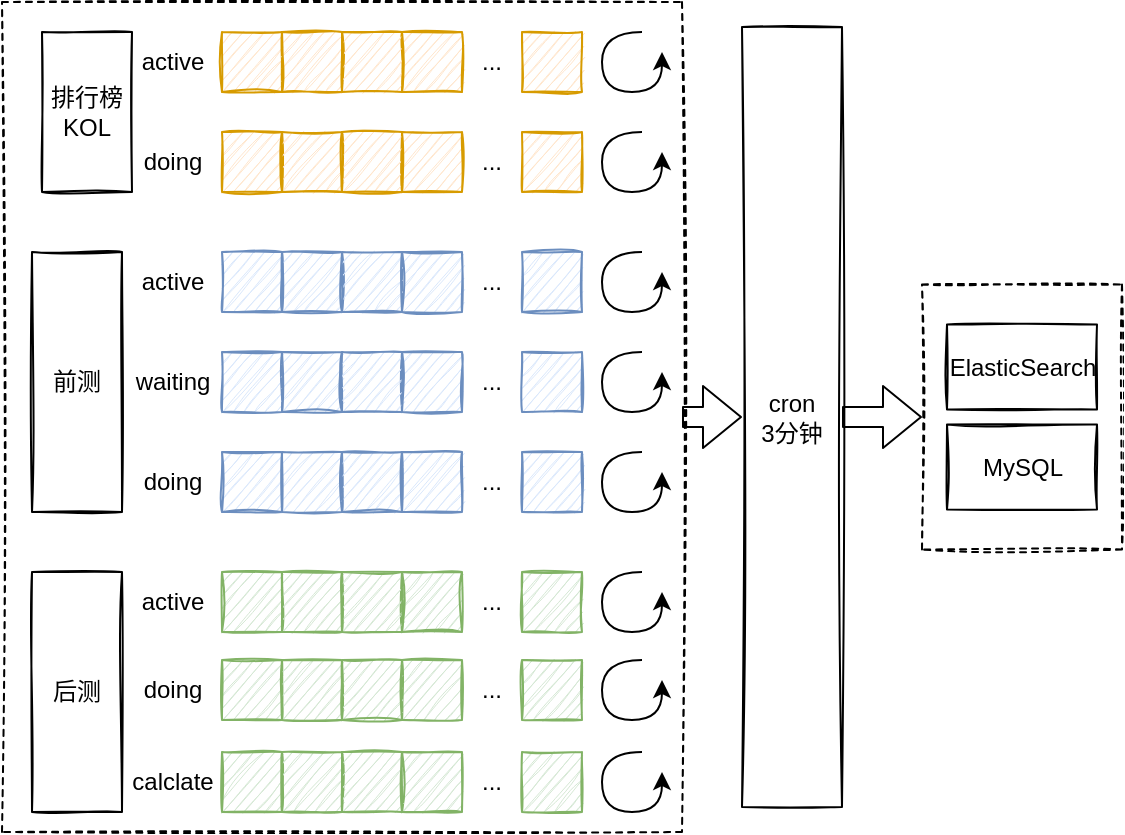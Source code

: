 <mxfile version="15.9.1" type="github">
  <diagram id="WP5HtbcuROSeyJWOQ-Aa" name="第 1 页">
    <mxGraphModel dx="946" dy="646" grid="1" gridSize="10" guides="1" tooltips="1" connect="1" arrows="1" fold="1" page="1" pageScale="1" pageWidth="1169" pageHeight="827" math="0" shadow="0">
      <root>
        <mxCell id="0" />
        <mxCell id="1" parent="0" />
        <mxCell id="VfmRdSo4ih5aXVGp20wE-47" value="" style="group" vertex="1" connectable="0" parent="1">
          <mxGeometry x="170" y="70" width="220" height="30" as="geometry" />
        </mxCell>
        <mxCell id="VfmRdSo4ih5aXVGp20wE-44" value="" style="group" vertex="1" connectable="0" parent="VfmRdSo4ih5aXVGp20wE-47">
          <mxGeometry width="180" height="30" as="geometry" />
        </mxCell>
        <mxCell id="VfmRdSo4ih5aXVGp20wE-36" value="" style="rounded=0;whiteSpace=wrap;html=1;sketch=1;fillColor=#ffe6cc;strokeColor=#d79b00;" vertex="1" parent="VfmRdSo4ih5aXVGp20wE-44">
          <mxGeometry width="30" height="30" as="geometry" />
        </mxCell>
        <mxCell id="VfmRdSo4ih5aXVGp20wE-39" value="" style="rounded=0;whiteSpace=wrap;html=1;sketch=1;fillColor=#ffe6cc;strokeColor=#d79b00;" vertex="1" parent="VfmRdSo4ih5aXVGp20wE-44">
          <mxGeometry x="30" width="30" height="30" as="geometry" />
        </mxCell>
        <mxCell id="VfmRdSo4ih5aXVGp20wE-40" value="" style="rounded=0;whiteSpace=wrap;html=1;sketch=1;fillColor=#ffe6cc;strokeColor=#d79b00;" vertex="1" parent="VfmRdSo4ih5aXVGp20wE-44">
          <mxGeometry x="90" width="30" height="30" as="geometry" />
        </mxCell>
        <mxCell id="VfmRdSo4ih5aXVGp20wE-41" value="" style="rounded=0;whiteSpace=wrap;html=1;sketch=1;fillColor=#ffe6cc;strokeColor=#d79b00;" vertex="1" parent="VfmRdSo4ih5aXVGp20wE-44">
          <mxGeometry x="60" width="30" height="30" as="geometry" />
        </mxCell>
        <mxCell id="VfmRdSo4ih5aXVGp20wE-42" value="..." style="rounded=0;whiteSpace=wrap;html=1;sketch=1;fillColor=none;strokeColor=none;" vertex="1" parent="VfmRdSo4ih5aXVGp20wE-44">
          <mxGeometry x="120" width="30" height="30" as="geometry" />
        </mxCell>
        <mxCell id="VfmRdSo4ih5aXVGp20wE-43" value="" style="rounded=0;whiteSpace=wrap;html=1;sketch=1;fillColor=#ffe6cc;strokeColor=#d79b00;" vertex="1" parent="VfmRdSo4ih5aXVGp20wE-44">
          <mxGeometry x="150" width="30" height="30" as="geometry" />
        </mxCell>
        <mxCell id="VfmRdSo4ih5aXVGp20wE-46" value="" style="endArrow=classic;html=1;edgeStyle=orthogonalEdgeStyle;curved=1;" edge="1" parent="VfmRdSo4ih5aXVGp20wE-47">
          <mxGeometry width="50" height="50" relative="1" as="geometry">
            <mxPoint x="210" as="sourcePoint" />
            <mxPoint x="220" y="10" as="targetPoint" />
            <Array as="points">
              <mxPoint x="190" />
              <mxPoint x="190" y="30" />
              <mxPoint x="220" y="30" />
            </Array>
          </mxGeometry>
        </mxCell>
        <mxCell id="VfmRdSo4ih5aXVGp20wE-48" value="" style="group" vertex="1" connectable="0" parent="1">
          <mxGeometry x="170" y="120" width="220" height="30" as="geometry" />
        </mxCell>
        <mxCell id="VfmRdSo4ih5aXVGp20wE-49" value="" style="group" vertex="1" connectable="0" parent="VfmRdSo4ih5aXVGp20wE-48">
          <mxGeometry width="180" height="30" as="geometry" />
        </mxCell>
        <mxCell id="VfmRdSo4ih5aXVGp20wE-50" value="" style="rounded=0;whiteSpace=wrap;html=1;sketch=1;fillColor=#ffe6cc;strokeColor=#d79b00;" vertex="1" parent="VfmRdSo4ih5aXVGp20wE-49">
          <mxGeometry width="30" height="30" as="geometry" />
        </mxCell>
        <mxCell id="VfmRdSo4ih5aXVGp20wE-51" value="" style="rounded=0;whiteSpace=wrap;html=1;sketch=1;fillColor=#ffe6cc;strokeColor=#d79b00;" vertex="1" parent="VfmRdSo4ih5aXVGp20wE-49">
          <mxGeometry x="30" width="30" height="30" as="geometry" />
        </mxCell>
        <mxCell id="VfmRdSo4ih5aXVGp20wE-52" value="" style="rounded=0;whiteSpace=wrap;html=1;sketch=1;fillColor=#ffe6cc;strokeColor=#d79b00;" vertex="1" parent="VfmRdSo4ih5aXVGp20wE-49">
          <mxGeometry x="90" width="30" height="30" as="geometry" />
        </mxCell>
        <mxCell id="VfmRdSo4ih5aXVGp20wE-53" value="" style="rounded=0;whiteSpace=wrap;html=1;sketch=1;fillColor=#ffe6cc;strokeColor=#d79b00;" vertex="1" parent="VfmRdSo4ih5aXVGp20wE-49">
          <mxGeometry x="60" width="30" height="30" as="geometry" />
        </mxCell>
        <mxCell id="VfmRdSo4ih5aXVGp20wE-54" value="..." style="rounded=0;whiteSpace=wrap;html=1;sketch=1;fillColor=none;strokeColor=none;" vertex="1" parent="VfmRdSo4ih5aXVGp20wE-49">
          <mxGeometry x="120" width="30" height="30" as="geometry" />
        </mxCell>
        <mxCell id="VfmRdSo4ih5aXVGp20wE-55" value="" style="rounded=0;whiteSpace=wrap;html=1;sketch=1;fillColor=#ffe6cc;strokeColor=#d79b00;" vertex="1" parent="VfmRdSo4ih5aXVGp20wE-49">
          <mxGeometry x="150" width="30" height="30" as="geometry" />
        </mxCell>
        <mxCell id="VfmRdSo4ih5aXVGp20wE-56" value="" style="endArrow=classic;html=1;edgeStyle=orthogonalEdgeStyle;curved=1;" edge="1" parent="VfmRdSo4ih5aXVGp20wE-48">
          <mxGeometry width="50" height="50" relative="1" as="geometry">
            <mxPoint x="210" as="sourcePoint" />
            <mxPoint x="220" y="10" as="targetPoint" />
            <Array as="points">
              <mxPoint x="190" />
              <mxPoint x="190" y="30" />
              <mxPoint x="220" y="30" />
            </Array>
          </mxGeometry>
        </mxCell>
        <mxCell id="VfmRdSo4ih5aXVGp20wE-57" value="active" style="text;html=1;align=center;verticalAlign=middle;resizable=0;points=[];autosize=1;strokeColor=none;fillColor=none;" vertex="1" parent="1">
          <mxGeometry x="120" y="75" width="50" height="20" as="geometry" />
        </mxCell>
        <mxCell id="VfmRdSo4ih5aXVGp20wE-58" value="doing" style="text;html=1;align=center;verticalAlign=middle;resizable=0;points=[];autosize=1;strokeColor=none;fillColor=none;" vertex="1" parent="1">
          <mxGeometry x="125" y="125" width="40" height="20" as="geometry" />
        </mxCell>
        <mxCell id="VfmRdSo4ih5aXVGp20wE-59" value="排行榜KOL" style="rounded=0;whiteSpace=wrap;html=1;sketch=1;fillColor=none;" vertex="1" parent="1">
          <mxGeometry x="80" y="70" width="45" height="80" as="geometry" />
        </mxCell>
        <mxCell id="VfmRdSo4ih5aXVGp20wE-61" value="" style="group" vertex="1" connectable="0" parent="1">
          <mxGeometry x="170" y="180" width="180" height="30" as="geometry" />
        </mxCell>
        <mxCell id="VfmRdSo4ih5aXVGp20wE-62" value="" style="rounded=0;whiteSpace=wrap;html=1;sketch=1;fillColor=#dae8fc;strokeColor=#6c8ebf;" vertex="1" parent="VfmRdSo4ih5aXVGp20wE-61">
          <mxGeometry width="30" height="30" as="geometry" />
        </mxCell>
        <mxCell id="VfmRdSo4ih5aXVGp20wE-63" value="" style="rounded=0;whiteSpace=wrap;html=1;sketch=1;fillColor=#dae8fc;strokeColor=#6c8ebf;" vertex="1" parent="VfmRdSo4ih5aXVGp20wE-61">
          <mxGeometry x="30" width="30" height="30" as="geometry" />
        </mxCell>
        <mxCell id="VfmRdSo4ih5aXVGp20wE-64" value="" style="rounded=0;whiteSpace=wrap;html=1;sketch=1;fillColor=#dae8fc;strokeColor=#6c8ebf;" vertex="1" parent="VfmRdSo4ih5aXVGp20wE-61">
          <mxGeometry x="90" width="30" height="30" as="geometry" />
        </mxCell>
        <mxCell id="VfmRdSo4ih5aXVGp20wE-65" value="" style="rounded=0;whiteSpace=wrap;html=1;sketch=1;fillColor=#dae8fc;strokeColor=#6c8ebf;" vertex="1" parent="VfmRdSo4ih5aXVGp20wE-61">
          <mxGeometry x="60" width="30" height="30" as="geometry" />
        </mxCell>
        <mxCell id="VfmRdSo4ih5aXVGp20wE-66" value="..." style="rounded=0;whiteSpace=wrap;html=1;sketch=1;fillColor=none;strokeColor=none;" vertex="1" parent="VfmRdSo4ih5aXVGp20wE-61">
          <mxGeometry x="120" width="30" height="30" as="geometry" />
        </mxCell>
        <mxCell id="VfmRdSo4ih5aXVGp20wE-67" value="" style="rounded=0;whiteSpace=wrap;html=1;sketch=1;fillColor=#dae8fc;strokeColor=#6c8ebf;" vertex="1" parent="VfmRdSo4ih5aXVGp20wE-61">
          <mxGeometry x="150" width="30" height="30" as="geometry" />
        </mxCell>
        <mxCell id="VfmRdSo4ih5aXVGp20wE-68" value="" style="endArrow=classic;html=1;edgeStyle=orthogonalEdgeStyle;curved=1;" edge="1" parent="1">
          <mxGeometry width="50" height="50" relative="1" as="geometry">
            <mxPoint x="380" y="180" as="sourcePoint" />
            <mxPoint x="390" y="190" as="targetPoint" />
            <Array as="points">
              <mxPoint x="360" y="180" />
              <mxPoint x="360" y="210" />
              <mxPoint x="390" y="210" />
            </Array>
          </mxGeometry>
        </mxCell>
        <mxCell id="VfmRdSo4ih5aXVGp20wE-70" value="" style="group" vertex="1" connectable="0" parent="1">
          <mxGeometry x="170" y="230" width="180" height="30" as="geometry" />
        </mxCell>
        <mxCell id="VfmRdSo4ih5aXVGp20wE-71" value="" style="rounded=0;whiteSpace=wrap;html=1;sketch=1;fillColor=#dae8fc;strokeColor=#6c8ebf;" vertex="1" parent="VfmRdSo4ih5aXVGp20wE-70">
          <mxGeometry width="30" height="30" as="geometry" />
        </mxCell>
        <mxCell id="VfmRdSo4ih5aXVGp20wE-72" value="" style="rounded=0;whiteSpace=wrap;html=1;sketch=1;fillColor=#dae8fc;strokeColor=#6c8ebf;" vertex="1" parent="VfmRdSo4ih5aXVGp20wE-70">
          <mxGeometry x="30" width="30" height="30" as="geometry" />
        </mxCell>
        <mxCell id="VfmRdSo4ih5aXVGp20wE-73" value="" style="rounded=0;whiteSpace=wrap;html=1;sketch=1;fillColor=#dae8fc;strokeColor=#6c8ebf;" vertex="1" parent="VfmRdSo4ih5aXVGp20wE-70">
          <mxGeometry x="90" width="30" height="30" as="geometry" />
        </mxCell>
        <mxCell id="VfmRdSo4ih5aXVGp20wE-74" value="" style="rounded=0;whiteSpace=wrap;html=1;sketch=1;fillColor=#dae8fc;strokeColor=#6c8ebf;" vertex="1" parent="VfmRdSo4ih5aXVGp20wE-70">
          <mxGeometry x="60" width="30" height="30" as="geometry" />
        </mxCell>
        <mxCell id="VfmRdSo4ih5aXVGp20wE-75" value="..." style="rounded=0;whiteSpace=wrap;html=1;sketch=1;fillColor=none;strokeColor=none;" vertex="1" parent="VfmRdSo4ih5aXVGp20wE-70">
          <mxGeometry x="120" width="30" height="30" as="geometry" />
        </mxCell>
        <mxCell id="VfmRdSo4ih5aXVGp20wE-76" value="" style="rounded=0;whiteSpace=wrap;html=1;sketch=1;fillColor=#dae8fc;strokeColor=#6c8ebf;" vertex="1" parent="VfmRdSo4ih5aXVGp20wE-70">
          <mxGeometry x="150" width="30" height="30" as="geometry" />
        </mxCell>
        <mxCell id="VfmRdSo4ih5aXVGp20wE-77" value="" style="endArrow=classic;html=1;edgeStyle=orthogonalEdgeStyle;curved=1;" edge="1" parent="1">
          <mxGeometry width="50" height="50" relative="1" as="geometry">
            <mxPoint x="380" y="230" as="sourcePoint" />
            <mxPoint x="390" y="240" as="targetPoint" />
            <Array as="points">
              <mxPoint x="360" y="230" />
              <mxPoint x="360" y="260" />
              <mxPoint x="390" y="260" />
            </Array>
          </mxGeometry>
        </mxCell>
        <mxCell id="VfmRdSo4ih5aXVGp20wE-79" value="" style="group" vertex="1" connectable="0" parent="1">
          <mxGeometry x="170" y="280" width="180" height="30" as="geometry" />
        </mxCell>
        <mxCell id="VfmRdSo4ih5aXVGp20wE-80" value="" style="rounded=0;whiteSpace=wrap;html=1;sketch=1;fillColor=#dae8fc;strokeColor=#6c8ebf;" vertex="1" parent="VfmRdSo4ih5aXVGp20wE-79">
          <mxGeometry width="30" height="30" as="geometry" />
        </mxCell>
        <mxCell id="VfmRdSo4ih5aXVGp20wE-81" value="" style="rounded=0;whiteSpace=wrap;html=1;sketch=1;fillColor=#dae8fc;strokeColor=#6c8ebf;" vertex="1" parent="VfmRdSo4ih5aXVGp20wE-79">
          <mxGeometry x="30" width="30" height="30" as="geometry" />
        </mxCell>
        <mxCell id="VfmRdSo4ih5aXVGp20wE-82" value="" style="rounded=0;whiteSpace=wrap;html=1;sketch=1;fillColor=#dae8fc;strokeColor=#6c8ebf;" vertex="1" parent="VfmRdSo4ih5aXVGp20wE-79">
          <mxGeometry x="90" width="30" height="30" as="geometry" />
        </mxCell>
        <mxCell id="VfmRdSo4ih5aXVGp20wE-83" value="" style="rounded=0;whiteSpace=wrap;html=1;sketch=1;fillColor=#dae8fc;strokeColor=#6c8ebf;" vertex="1" parent="VfmRdSo4ih5aXVGp20wE-79">
          <mxGeometry x="60" width="30" height="30" as="geometry" />
        </mxCell>
        <mxCell id="VfmRdSo4ih5aXVGp20wE-84" value="..." style="rounded=0;whiteSpace=wrap;html=1;sketch=1;fillColor=none;strokeColor=none;" vertex="1" parent="VfmRdSo4ih5aXVGp20wE-79">
          <mxGeometry x="120" width="30" height="30" as="geometry" />
        </mxCell>
        <mxCell id="VfmRdSo4ih5aXVGp20wE-85" value="" style="rounded=0;whiteSpace=wrap;html=1;sketch=1;fillColor=#dae8fc;strokeColor=#6c8ebf;" vertex="1" parent="VfmRdSo4ih5aXVGp20wE-79">
          <mxGeometry x="150" width="30" height="30" as="geometry" />
        </mxCell>
        <mxCell id="VfmRdSo4ih5aXVGp20wE-86" value="" style="endArrow=classic;html=1;edgeStyle=orthogonalEdgeStyle;curved=1;" edge="1" parent="1">
          <mxGeometry width="50" height="50" relative="1" as="geometry">
            <mxPoint x="380" y="280" as="sourcePoint" />
            <mxPoint x="390" y="290" as="targetPoint" />
            <Array as="points">
              <mxPoint x="360" y="280" />
              <mxPoint x="360" y="310" />
              <mxPoint x="390" y="310" />
            </Array>
          </mxGeometry>
        </mxCell>
        <mxCell id="VfmRdSo4ih5aXVGp20wE-87" value="active" style="text;html=1;align=center;verticalAlign=middle;resizable=0;points=[];autosize=1;strokeColor=none;fillColor=none;" vertex="1" parent="1">
          <mxGeometry x="120" y="185" width="50" height="20" as="geometry" />
        </mxCell>
        <mxCell id="VfmRdSo4ih5aXVGp20wE-88" value="doing" style="text;html=1;align=center;verticalAlign=middle;resizable=0;points=[];autosize=1;strokeColor=none;fillColor=none;" vertex="1" parent="1">
          <mxGeometry x="125" y="285" width="40" height="20" as="geometry" />
        </mxCell>
        <mxCell id="VfmRdSo4ih5aXVGp20wE-89" value="waiting" style="text;html=1;align=center;verticalAlign=middle;resizable=0;points=[];autosize=1;strokeColor=none;fillColor=none;" vertex="1" parent="1">
          <mxGeometry x="120" y="235" width="50" height="20" as="geometry" />
        </mxCell>
        <mxCell id="VfmRdSo4ih5aXVGp20wE-90" value="前测" style="rounded=0;whiteSpace=wrap;html=1;sketch=1;fillColor=none;" vertex="1" parent="1">
          <mxGeometry x="75" y="180" width="45" height="130" as="geometry" />
        </mxCell>
        <mxCell id="VfmRdSo4ih5aXVGp20wE-91" value="" style="group" vertex="1" connectable="0" parent="1">
          <mxGeometry x="170" y="340" width="180" height="30" as="geometry" />
        </mxCell>
        <mxCell id="VfmRdSo4ih5aXVGp20wE-92" value="" style="rounded=0;whiteSpace=wrap;html=1;sketch=1;fillColor=#d5e8d4;strokeColor=#82b366;" vertex="1" parent="VfmRdSo4ih5aXVGp20wE-91">
          <mxGeometry width="30" height="30" as="geometry" />
        </mxCell>
        <mxCell id="VfmRdSo4ih5aXVGp20wE-93" value="" style="rounded=0;whiteSpace=wrap;html=1;sketch=1;fillColor=#d5e8d4;strokeColor=#82b366;" vertex="1" parent="VfmRdSo4ih5aXVGp20wE-91">
          <mxGeometry x="30" width="30" height="30" as="geometry" />
        </mxCell>
        <mxCell id="VfmRdSo4ih5aXVGp20wE-94" value="" style="rounded=0;whiteSpace=wrap;html=1;sketch=1;fillColor=#d5e8d4;strokeColor=#82b366;" vertex="1" parent="VfmRdSo4ih5aXVGp20wE-91">
          <mxGeometry x="90" width="30" height="30" as="geometry" />
        </mxCell>
        <mxCell id="VfmRdSo4ih5aXVGp20wE-95" value="" style="rounded=0;whiteSpace=wrap;html=1;sketch=1;fillColor=#d5e8d4;strokeColor=#82b366;" vertex="1" parent="VfmRdSo4ih5aXVGp20wE-91">
          <mxGeometry x="60" width="30" height="30" as="geometry" />
        </mxCell>
        <mxCell id="VfmRdSo4ih5aXVGp20wE-96" value="..." style="rounded=0;whiteSpace=wrap;html=1;sketch=1;fillColor=none;strokeColor=none;" vertex="1" parent="VfmRdSo4ih5aXVGp20wE-91">
          <mxGeometry x="120" width="30" height="30" as="geometry" />
        </mxCell>
        <mxCell id="VfmRdSo4ih5aXVGp20wE-97" value="" style="rounded=0;whiteSpace=wrap;html=1;sketch=1;fillColor=#d5e8d4;strokeColor=#82b366;" vertex="1" parent="VfmRdSo4ih5aXVGp20wE-91">
          <mxGeometry x="150" width="30" height="30" as="geometry" />
        </mxCell>
        <mxCell id="VfmRdSo4ih5aXVGp20wE-98" value="" style="endArrow=classic;html=1;edgeStyle=orthogonalEdgeStyle;curved=1;" edge="1" parent="1">
          <mxGeometry width="50" height="50" relative="1" as="geometry">
            <mxPoint x="380" y="340" as="sourcePoint" />
            <mxPoint x="390" y="350" as="targetPoint" />
            <Array as="points">
              <mxPoint x="360" y="340" />
              <mxPoint x="360" y="370" />
              <mxPoint x="390" y="370" />
            </Array>
          </mxGeometry>
        </mxCell>
        <mxCell id="VfmRdSo4ih5aXVGp20wE-99" value="" style="group" vertex="1" connectable="0" parent="1">
          <mxGeometry x="170" y="384" width="180" height="30" as="geometry" />
        </mxCell>
        <mxCell id="VfmRdSo4ih5aXVGp20wE-100" value="" style="rounded=0;whiteSpace=wrap;html=1;sketch=1;fillColor=#d5e8d4;strokeColor=#82b366;" vertex="1" parent="VfmRdSo4ih5aXVGp20wE-99">
          <mxGeometry width="30" height="30" as="geometry" />
        </mxCell>
        <mxCell id="VfmRdSo4ih5aXVGp20wE-101" value="" style="rounded=0;whiteSpace=wrap;html=1;sketch=1;fillColor=#d5e8d4;strokeColor=#82b366;" vertex="1" parent="VfmRdSo4ih5aXVGp20wE-99">
          <mxGeometry x="30" width="30" height="30" as="geometry" />
        </mxCell>
        <mxCell id="VfmRdSo4ih5aXVGp20wE-102" value="" style="rounded=0;whiteSpace=wrap;html=1;sketch=1;fillColor=#d5e8d4;strokeColor=#82b366;" vertex="1" parent="VfmRdSo4ih5aXVGp20wE-99">
          <mxGeometry x="90" width="30" height="30" as="geometry" />
        </mxCell>
        <mxCell id="VfmRdSo4ih5aXVGp20wE-103" value="" style="rounded=0;whiteSpace=wrap;html=1;sketch=1;fillColor=#d5e8d4;strokeColor=#82b366;" vertex="1" parent="VfmRdSo4ih5aXVGp20wE-99">
          <mxGeometry x="60" width="30" height="30" as="geometry" />
        </mxCell>
        <mxCell id="VfmRdSo4ih5aXVGp20wE-104" value="..." style="rounded=0;whiteSpace=wrap;html=1;sketch=1;fillColor=none;strokeColor=none;" vertex="1" parent="VfmRdSo4ih5aXVGp20wE-99">
          <mxGeometry x="120" width="30" height="30" as="geometry" />
        </mxCell>
        <mxCell id="VfmRdSo4ih5aXVGp20wE-105" value="" style="rounded=0;whiteSpace=wrap;html=1;sketch=1;fillColor=#d5e8d4;strokeColor=#82b366;" vertex="1" parent="VfmRdSo4ih5aXVGp20wE-99">
          <mxGeometry x="150" width="30" height="30" as="geometry" />
        </mxCell>
        <mxCell id="VfmRdSo4ih5aXVGp20wE-106" value="" style="endArrow=classic;html=1;edgeStyle=orthogonalEdgeStyle;curved=1;" edge="1" parent="1">
          <mxGeometry width="50" height="50" relative="1" as="geometry">
            <mxPoint x="380" y="384" as="sourcePoint" />
            <mxPoint x="390" y="394" as="targetPoint" />
            <Array as="points">
              <mxPoint x="360" y="384" />
              <mxPoint x="360" y="414" />
              <mxPoint x="390" y="414" />
            </Array>
          </mxGeometry>
        </mxCell>
        <mxCell id="VfmRdSo4ih5aXVGp20wE-107" value="" style="group" vertex="1" connectable="0" parent="1">
          <mxGeometry x="170" y="430" width="180" height="30" as="geometry" />
        </mxCell>
        <mxCell id="VfmRdSo4ih5aXVGp20wE-108" value="" style="rounded=0;whiteSpace=wrap;html=1;sketch=1;fillColor=#d5e8d4;strokeColor=#82b366;" vertex="1" parent="VfmRdSo4ih5aXVGp20wE-107">
          <mxGeometry width="30" height="30" as="geometry" />
        </mxCell>
        <mxCell id="VfmRdSo4ih5aXVGp20wE-109" value="" style="rounded=0;whiteSpace=wrap;html=1;sketch=1;fillColor=#d5e8d4;strokeColor=#82b366;" vertex="1" parent="VfmRdSo4ih5aXVGp20wE-107">
          <mxGeometry x="30" width="30" height="30" as="geometry" />
        </mxCell>
        <mxCell id="VfmRdSo4ih5aXVGp20wE-110" value="" style="rounded=0;whiteSpace=wrap;html=1;sketch=1;fillColor=#d5e8d4;strokeColor=#82b366;" vertex="1" parent="VfmRdSo4ih5aXVGp20wE-107">
          <mxGeometry x="90" width="30" height="30" as="geometry" />
        </mxCell>
        <mxCell id="VfmRdSo4ih5aXVGp20wE-111" value="" style="rounded=0;whiteSpace=wrap;html=1;sketch=1;fillColor=#d5e8d4;strokeColor=#82b366;" vertex="1" parent="VfmRdSo4ih5aXVGp20wE-107">
          <mxGeometry x="60" width="30" height="30" as="geometry" />
        </mxCell>
        <mxCell id="VfmRdSo4ih5aXVGp20wE-112" value="..." style="rounded=0;whiteSpace=wrap;html=1;sketch=1;fillColor=none;strokeColor=none;" vertex="1" parent="VfmRdSo4ih5aXVGp20wE-107">
          <mxGeometry x="120" width="30" height="30" as="geometry" />
        </mxCell>
        <mxCell id="VfmRdSo4ih5aXVGp20wE-113" value="" style="rounded=0;whiteSpace=wrap;html=1;sketch=1;fillColor=#d5e8d4;strokeColor=#82b366;" vertex="1" parent="VfmRdSo4ih5aXVGp20wE-107">
          <mxGeometry x="150" width="30" height="30" as="geometry" />
        </mxCell>
        <mxCell id="VfmRdSo4ih5aXVGp20wE-114" value="" style="endArrow=classic;html=1;edgeStyle=orthogonalEdgeStyle;curved=1;" edge="1" parent="1">
          <mxGeometry width="50" height="50" relative="1" as="geometry">
            <mxPoint x="380" y="430" as="sourcePoint" />
            <mxPoint x="390" y="440" as="targetPoint" />
            <Array as="points">
              <mxPoint x="360" y="430" />
              <mxPoint x="360" y="460" />
              <mxPoint x="390" y="460" />
            </Array>
          </mxGeometry>
        </mxCell>
        <mxCell id="VfmRdSo4ih5aXVGp20wE-115" value="active" style="text;html=1;align=center;verticalAlign=middle;resizable=0;points=[];autosize=1;strokeColor=none;fillColor=none;" vertex="1" parent="1">
          <mxGeometry x="120" y="345" width="50" height="20" as="geometry" />
        </mxCell>
        <mxCell id="VfmRdSo4ih5aXVGp20wE-116" value="doing" style="text;html=1;align=center;verticalAlign=middle;resizable=0;points=[];autosize=1;strokeColor=none;fillColor=none;" vertex="1" parent="1">
          <mxGeometry x="125" y="389" width="40" height="20" as="geometry" />
        </mxCell>
        <mxCell id="VfmRdSo4ih5aXVGp20wE-117" value="calclate" style="text;html=1;align=center;verticalAlign=middle;resizable=0;points=[];autosize=1;strokeColor=none;fillColor=none;" vertex="1" parent="1">
          <mxGeometry x="115" y="435" width="60" height="20" as="geometry" />
        </mxCell>
        <mxCell id="VfmRdSo4ih5aXVGp20wE-118" value="后测" style="rounded=0;whiteSpace=wrap;html=1;sketch=1;fillColor=none;" vertex="1" parent="1">
          <mxGeometry x="75" y="340" width="45" height="120" as="geometry" />
        </mxCell>
        <mxCell id="VfmRdSo4ih5aXVGp20wE-122" style="edgeStyle=orthogonalEdgeStyle;shape=flexArrow;curved=1;orthogonalLoop=1;jettySize=auto;html=1;exitX=1;exitY=0.5;exitDx=0;exitDy=0;strokeColor=default;entryX=0;entryY=0.5;entryDx=0;entryDy=0;" edge="1" parent="1" source="VfmRdSo4ih5aXVGp20wE-119" target="VfmRdSo4ih5aXVGp20wE-123">
          <mxGeometry relative="1" as="geometry">
            <mxPoint x="520" y="263" as="targetPoint" />
          </mxGeometry>
        </mxCell>
        <mxCell id="VfmRdSo4ih5aXVGp20wE-119" value="cron&lt;br&gt;3分钟" style="rounded=0;whiteSpace=wrap;html=1;sketch=1;strokeColor=default;fillColor=none;" vertex="1" parent="1">
          <mxGeometry x="430" y="67.5" width="50" height="390" as="geometry" />
        </mxCell>
        <mxCell id="VfmRdSo4ih5aXVGp20wE-121" style="edgeStyle=orthogonalEdgeStyle;curved=1;orthogonalLoop=1;jettySize=auto;html=1;exitX=1;exitY=0.5;exitDx=0;exitDy=0;entryX=0;entryY=0.5;entryDx=0;entryDy=0;strokeColor=default;shape=flexArrow;" edge="1" parent="1" source="VfmRdSo4ih5aXVGp20wE-120" target="VfmRdSo4ih5aXVGp20wE-119">
          <mxGeometry relative="1" as="geometry" />
        </mxCell>
        <mxCell id="VfmRdSo4ih5aXVGp20wE-120" value="" style="rounded=0;whiteSpace=wrap;html=1;sketch=1;strokeColor=default;fillColor=none;dashed=1;" vertex="1" parent="1">
          <mxGeometry x="60" y="55" width="340" height="415" as="geometry" />
        </mxCell>
        <mxCell id="VfmRdSo4ih5aXVGp20wE-128" value="" style="group" vertex="1" connectable="0" parent="1">
          <mxGeometry x="520" y="196.25" width="100" height="132.5" as="geometry" />
        </mxCell>
        <mxCell id="VfmRdSo4ih5aXVGp20wE-123" value="" style="rounded=0;whiteSpace=wrap;html=1;dashed=1;sketch=1;strokeColor=default;fillColor=none;" vertex="1" parent="VfmRdSo4ih5aXVGp20wE-128">
          <mxGeometry width="100" height="132.5" as="geometry" />
        </mxCell>
        <mxCell id="VfmRdSo4ih5aXVGp20wE-126" value="ElasticSearch" style="rounded=0;whiteSpace=wrap;html=1;sketch=1;strokeColor=default;fillColor=none;" vertex="1" parent="VfmRdSo4ih5aXVGp20wE-128">
          <mxGeometry x="12.5" y="20" width="75" height="42.5" as="geometry" />
        </mxCell>
        <mxCell id="VfmRdSo4ih5aXVGp20wE-127" value="MySQL" style="rounded=0;whiteSpace=wrap;html=1;sketch=1;strokeColor=default;fillColor=none;" vertex="1" parent="VfmRdSo4ih5aXVGp20wE-128">
          <mxGeometry x="12.5" y="70" width="75" height="42.5" as="geometry" />
        </mxCell>
      </root>
    </mxGraphModel>
  </diagram>
</mxfile>
